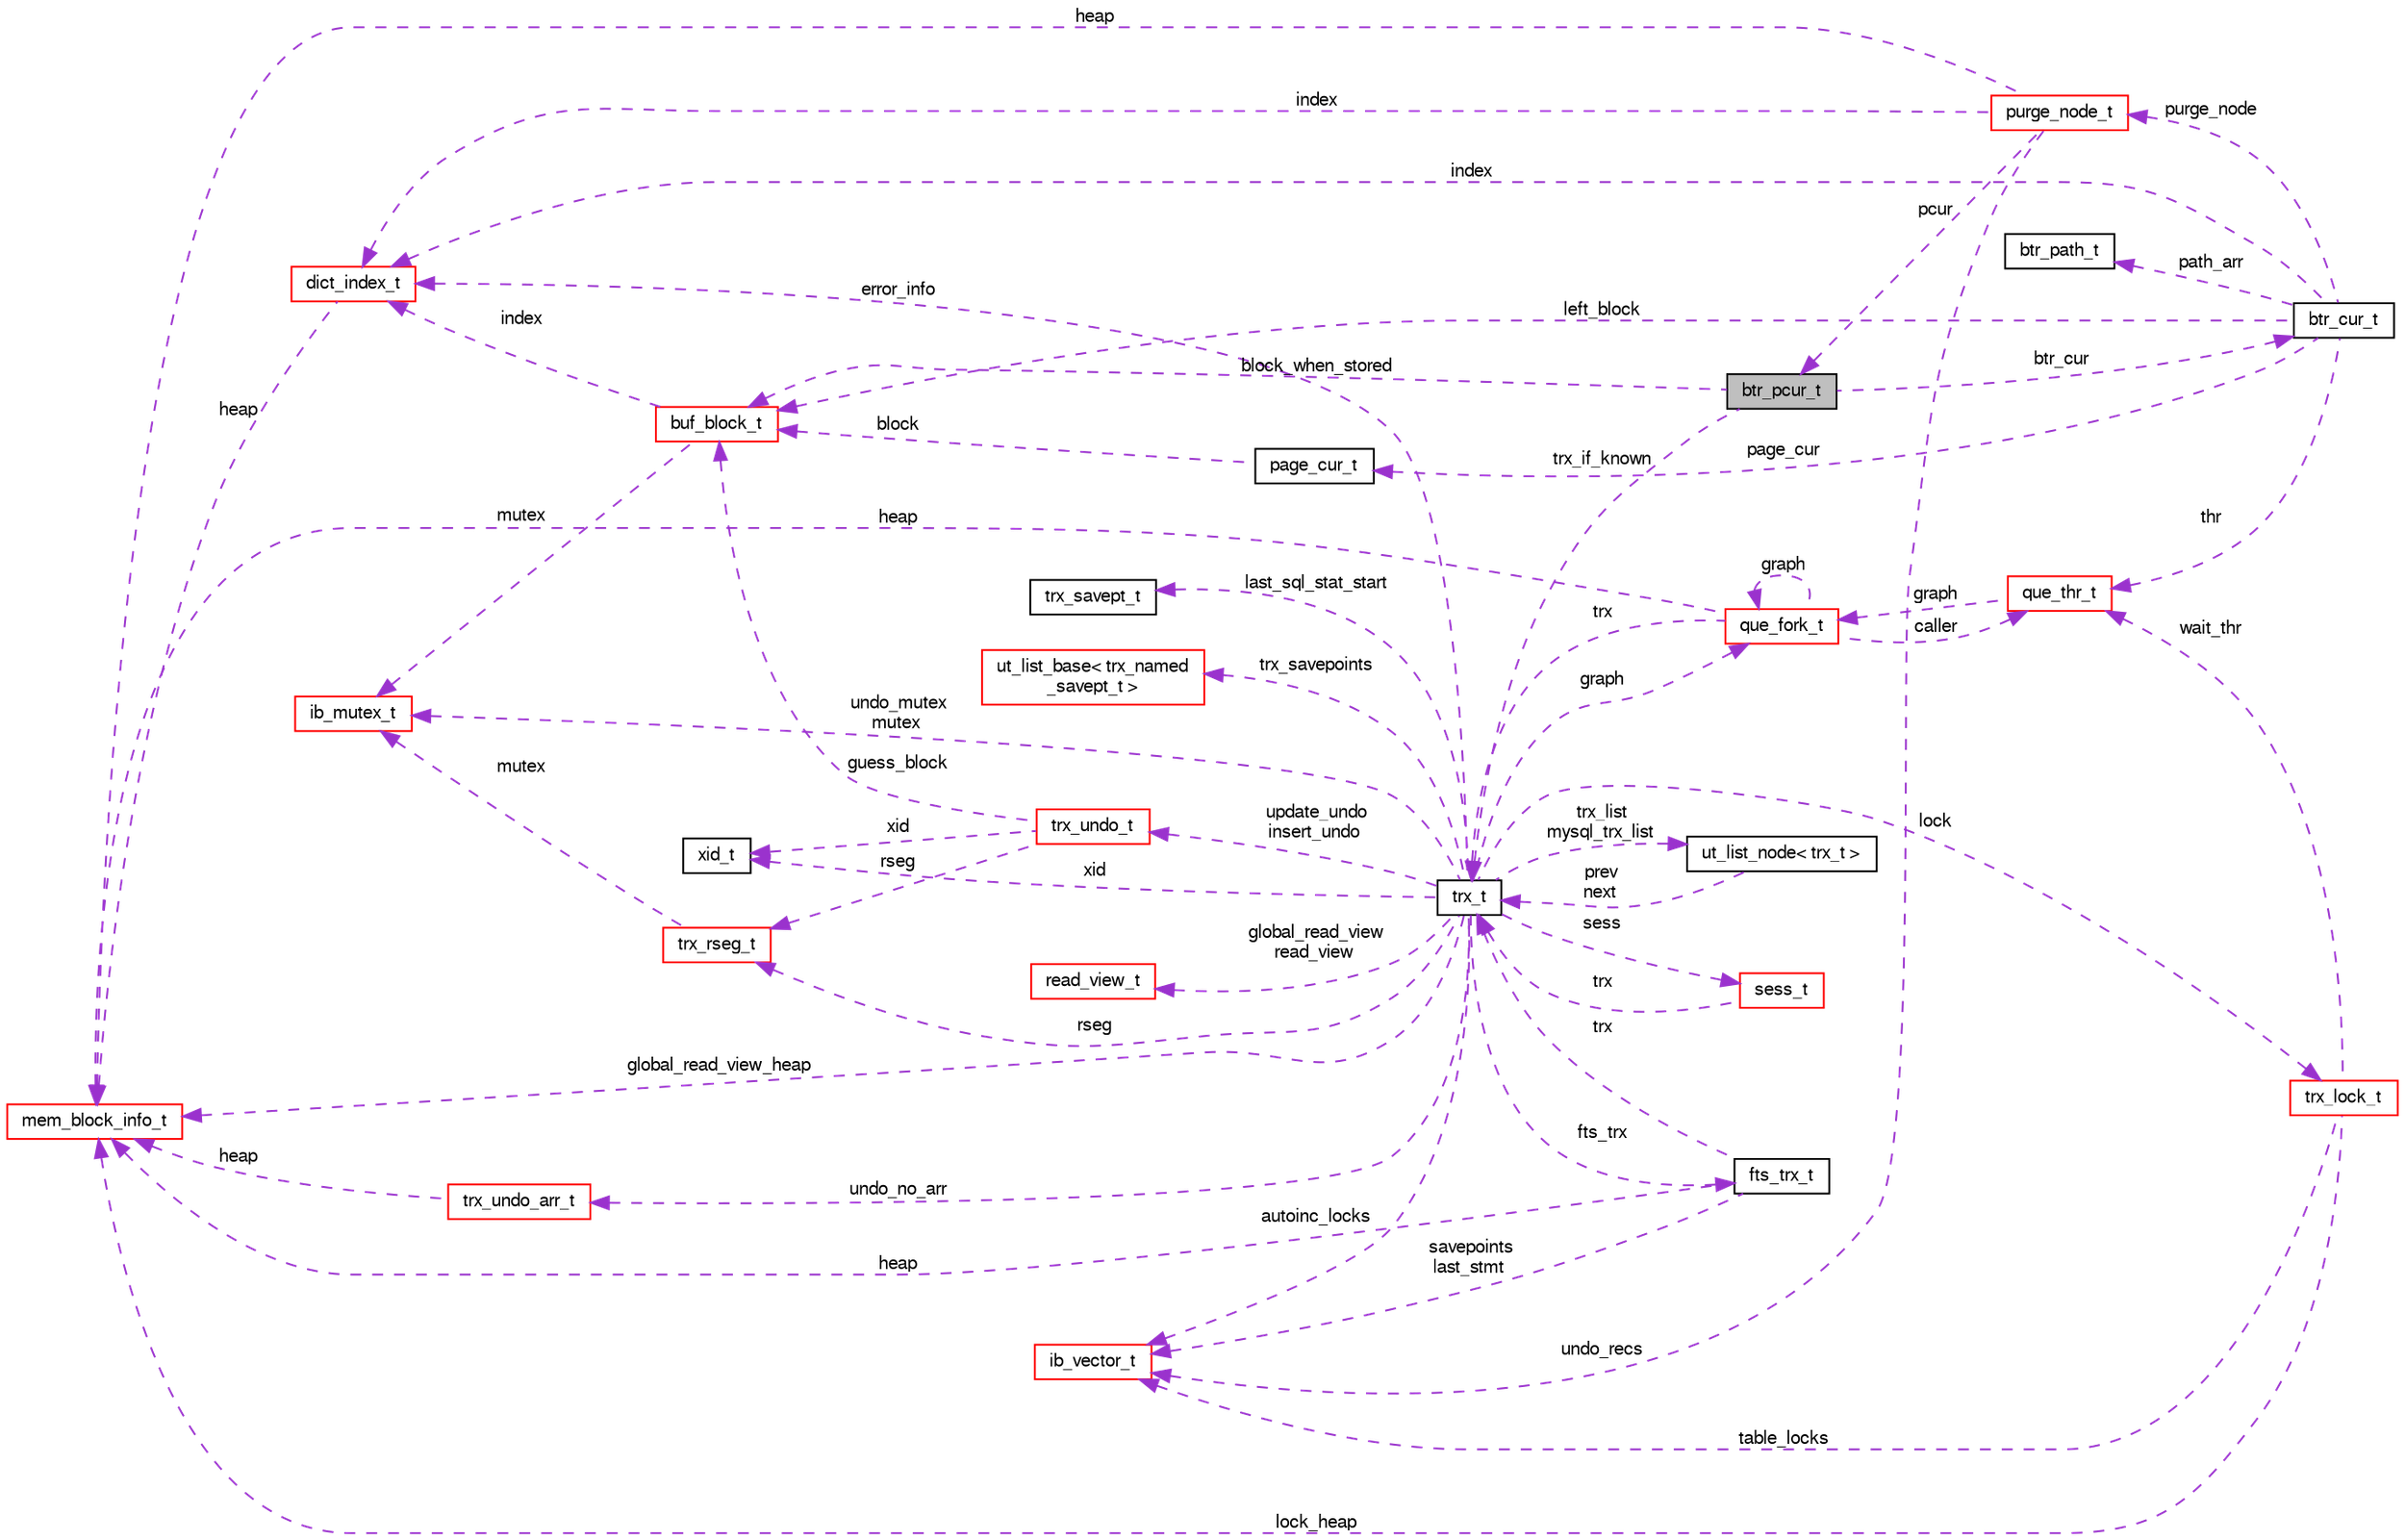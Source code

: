 digraph "btr_pcur_t"
{
  bgcolor="transparent";
  edge [fontname="FreeSans",fontsize="10",labelfontname="FreeSans",labelfontsize="10"];
  node [fontname="FreeSans",fontsize="10",shape=record];
  rankdir="LR";
  Node1 [label="btr_pcur_t",height=0.2,width=0.4,color="black", fillcolor="grey75", style="filled" fontcolor="black"];
  Node2 -> Node1 [dir="back",color="darkorchid3",fontsize="10",style="dashed",label=" trx_if_known" ,fontname="FreeSans"];
  Node2 [label="trx_t",height=0.2,width=0.4,color="black",URL="$structtrx__t.html"];
  Node3 -> Node2 [dir="back",color="darkorchid3",fontsize="10",style="dashed",label=" undo_no_arr" ,fontname="FreeSans"];
  Node3 [label="trx_undo_arr_t",height=0.2,width=0.4,color="red",URL="$structtrx__undo__arr__t.html"];
  Node4 -> Node3 [dir="back",color="darkorchid3",fontsize="10",style="dashed",label=" heap" ,fontname="FreeSans"];
  Node4 [label="mem_block_info_t",height=0.2,width=0.4,color="red",URL="$structmem__block__info__t.html"];
  Node5 -> Node2 [dir="back",color="darkorchid3",fontsize="10",style="dashed",label=" xid" ,fontname="FreeSans"];
  Node5 [label="xid_t",height=0.2,width=0.4,color="black",URL="$structxid__t.html"];
  Node6 -> Node2 [dir="back",color="darkorchid3",fontsize="10",style="dashed",label=" autoinc_locks" ,fontname="FreeSans"];
  Node6 [label="ib_vector_t",height=0.2,width=0.4,color="red",URL="$structib__vector__t.html"];
  Node7 -> Node2 [dir="back",color="darkorchid3",fontsize="10",style="dashed",label=" error_info" ,fontname="FreeSans"];
  Node7 [label="dict_index_t",height=0.2,width=0.4,color="red",URL="$structdict__index__t.html"];
  Node4 -> Node7 [dir="back",color="darkorchid3",fontsize="10",style="dashed",label=" heap" ,fontname="FreeSans"];
  Node8 -> Node2 [dir="back",color="darkorchid3",fontsize="10",style="dashed",label=" update_undo\ninsert_undo" ,fontname="FreeSans"];
  Node8 [label="trx_undo_t",height=0.2,width=0.4,color="red",URL="$structtrx__undo__t.html"];
  Node5 -> Node8 [dir="back",color="darkorchid3",fontsize="10",style="dashed",label=" xid" ,fontname="FreeSans"];
  Node9 -> Node8 [dir="back",color="darkorchid3",fontsize="10",style="dashed",label=" guess_block" ,fontname="FreeSans"];
  Node9 [label="buf_block_t",height=0.2,width=0.4,color="red",URL="$structbuf__block__t.html"];
  Node7 -> Node9 [dir="back",color="darkorchid3",fontsize="10",style="dashed",label=" index" ,fontname="FreeSans"];
  Node10 -> Node9 [dir="back",color="darkorchid3",fontsize="10",style="dashed",label=" mutex" ,fontname="FreeSans"];
  Node10 [label="ib_mutex_t",height=0.2,width=0.4,color="red",URL="$structib__mutex__t.html"];
  Node11 -> Node8 [dir="back",color="darkorchid3",fontsize="10",style="dashed",label=" rseg" ,fontname="FreeSans"];
  Node11 [label="trx_rseg_t",height=0.2,width=0.4,color="red",URL="$structtrx__rseg__t.html"];
  Node10 -> Node11 [dir="back",color="darkorchid3",fontsize="10",style="dashed",label=" mutex" ,fontname="FreeSans"];
  Node4 -> Node2 [dir="back",color="darkorchid3",fontsize="10",style="dashed",label=" global_read_view_heap" ,fontname="FreeSans"];
  Node12 -> Node2 [dir="back",color="darkorchid3",fontsize="10",style="dashed",label=" trx_list\nmysql_trx_list" ,fontname="FreeSans"];
  Node12 [label="ut_list_node\< trx_t \>",height=0.2,width=0.4,color="black",URL="$structut__list__node.html"];
  Node2 -> Node12 [dir="back",color="darkorchid3",fontsize="10",style="dashed",label=" prev\nnext" ,fontname="FreeSans"];
  Node13 -> Node2 [dir="back",color="darkorchid3",fontsize="10",style="dashed",label=" sess" ,fontname="FreeSans"];
  Node13 [label="sess_t",height=0.2,width=0.4,color="red",URL="$structsess__t.html"];
  Node2 -> Node13 [dir="back",color="darkorchid3",fontsize="10",style="dashed",label=" trx" ,fontname="FreeSans"];
  Node14 -> Node2 [dir="back",color="darkorchid3",fontsize="10",style="dashed",label=" fts_trx" ,fontname="FreeSans"];
  Node14 [label="fts_trx_t",height=0.2,width=0.4,color="black",URL="$structfts__trx__t.html"];
  Node6 -> Node14 [dir="back",color="darkorchid3",fontsize="10",style="dashed",label=" savepoints\nlast_stmt" ,fontname="FreeSans"];
  Node4 -> Node14 [dir="back",color="darkorchid3",fontsize="10",style="dashed",label=" heap" ,fontname="FreeSans"];
  Node2 -> Node14 [dir="back",color="darkorchid3",fontsize="10",style="dashed",label=" trx" ,fontname="FreeSans"];
  Node15 -> Node2 [dir="back",color="darkorchid3",fontsize="10",style="dashed",label=" lock" ,fontname="FreeSans"];
  Node15 [label="trx_lock_t",height=0.2,width=0.4,color="red",URL="$structtrx__lock__t.html"];
  Node6 -> Node15 [dir="back",color="darkorchid3",fontsize="10",style="dashed",label=" table_locks" ,fontname="FreeSans"];
  Node4 -> Node15 [dir="back",color="darkorchid3",fontsize="10",style="dashed",label=" lock_heap" ,fontname="FreeSans"];
  Node16 -> Node15 [dir="back",color="darkorchid3",fontsize="10",style="dashed",label=" wait_thr" ,fontname="FreeSans"];
  Node16 [label="que_thr_t",height=0.2,width=0.4,color="red",URL="$structque__thr__t.html"];
  Node17 -> Node16 [dir="back",color="darkorchid3",fontsize="10",style="dashed",label=" graph" ,fontname="FreeSans"];
  Node17 [label="que_fork_t",height=0.2,width=0.4,color="red",URL="$structque__fork__t.html"];
  Node4 -> Node17 [dir="back",color="darkorchid3",fontsize="10",style="dashed",label=" heap" ,fontname="FreeSans"];
  Node2 -> Node17 [dir="back",color="darkorchid3",fontsize="10",style="dashed",label=" trx" ,fontname="FreeSans"];
  Node17 -> Node17 [dir="back",color="darkorchid3",fontsize="10",style="dashed",label=" graph" ,fontname="FreeSans"];
  Node16 -> Node17 [dir="back",color="darkorchid3",fontsize="10",style="dashed",label=" caller" ,fontname="FreeSans"];
  Node18 -> Node2 [dir="back",color="darkorchid3",fontsize="10",style="dashed",label=" last_sql_stat_start" ,fontname="FreeSans"];
  Node18 [label="trx_savept_t",height=0.2,width=0.4,color="black",URL="$structtrx__savept__t.html"];
  Node19 -> Node2 [dir="back",color="darkorchid3",fontsize="10",style="dashed",label=" trx_savepoints" ,fontname="FreeSans"];
  Node19 [label="ut_list_base\< trx_named\l_savept_t \>",height=0.2,width=0.4,color="red",URL="$structut__list__base.html"];
  Node10 -> Node2 [dir="back",color="darkorchid3",fontsize="10",style="dashed",label=" undo_mutex\nmutex" ,fontname="FreeSans"];
  Node17 -> Node2 [dir="back",color="darkorchid3",fontsize="10",style="dashed",label=" graph" ,fontname="FreeSans"];
  Node11 -> Node2 [dir="back",color="darkorchid3",fontsize="10",style="dashed",label=" rseg" ,fontname="FreeSans"];
  Node20 -> Node2 [dir="back",color="darkorchid3",fontsize="10",style="dashed",label=" global_read_view\nread_view" ,fontname="FreeSans"];
  Node20 [label="read_view_t",height=0.2,width=0.4,color="red",URL="$structread__view__t.html"];
  Node21 -> Node1 [dir="back",color="darkorchid3",fontsize="10",style="dashed",label=" btr_cur" ,fontname="FreeSans"];
  Node21 [label="btr_cur_t",height=0.2,width=0.4,color="black",URL="$structbtr__cur__t.html"];
  Node22 -> Node21 [dir="back",color="darkorchid3",fontsize="10",style="dashed",label=" page_cur" ,fontname="FreeSans"];
  Node22 [label="page_cur_t",height=0.2,width=0.4,color="black",URL="$structpage__cur__t.html"];
  Node9 -> Node22 [dir="back",color="darkorchid3",fontsize="10",style="dashed",label=" block" ,fontname="FreeSans"];
  Node7 -> Node21 [dir="back",color="darkorchid3",fontsize="10",style="dashed",label=" index" ,fontname="FreeSans"];
  Node23 -> Node21 [dir="back",color="darkorchid3",fontsize="10",style="dashed",label=" purge_node" ,fontname="FreeSans"];
  Node23 [label="purge_node_t",height=0.2,width=0.4,color="red",URL="$structpurge__node__t.html"];
  Node7 -> Node23 [dir="back",color="darkorchid3",fontsize="10",style="dashed",label=" index" ,fontname="FreeSans"];
  Node6 -> Node23 [dir="back",color="darkorchid3",fontsize="10",style="dashed",label=" undo_recs" ,fontname="FreeSans"];
  Node4 -> Node23 [dir="back",color="darkorchid3",fontsize="10",style="dashed",label=" heap" ,fontname="FreeSans"];
  Node1 -> Node23 [dir="back",color="darkorchid3",fontsize="10",style="dashed",label=" pcur" ,fontname="FreeSans"];
  Node24 -> Node21 [dir="back",color="darkorchid3",fontsize="10",style="dashed",label=" path_arr" ,fontname="FreeSans"];
  Node24 [label="btr_path_t",height=0.2,width=0.4,color="black",URL="$structbtr__path__t.html"];
  Node9 -> Node21 [dir="back",color="darkorchid3",fontsize="10",style="dashed",label=" left_block" ,fontname="FreeSans"];
  Node16 -> Node21 [dir="back",color="darkorchid3",fontsize="10",style="dashed",label=" thr" ,fontname="FreeSans"];
  Node9 -> Node1 [dir="back",color="darkorchid3",fontsize="10",style="dashed",label=" block_when_stored" ,fontname="FreeSans"];
}

